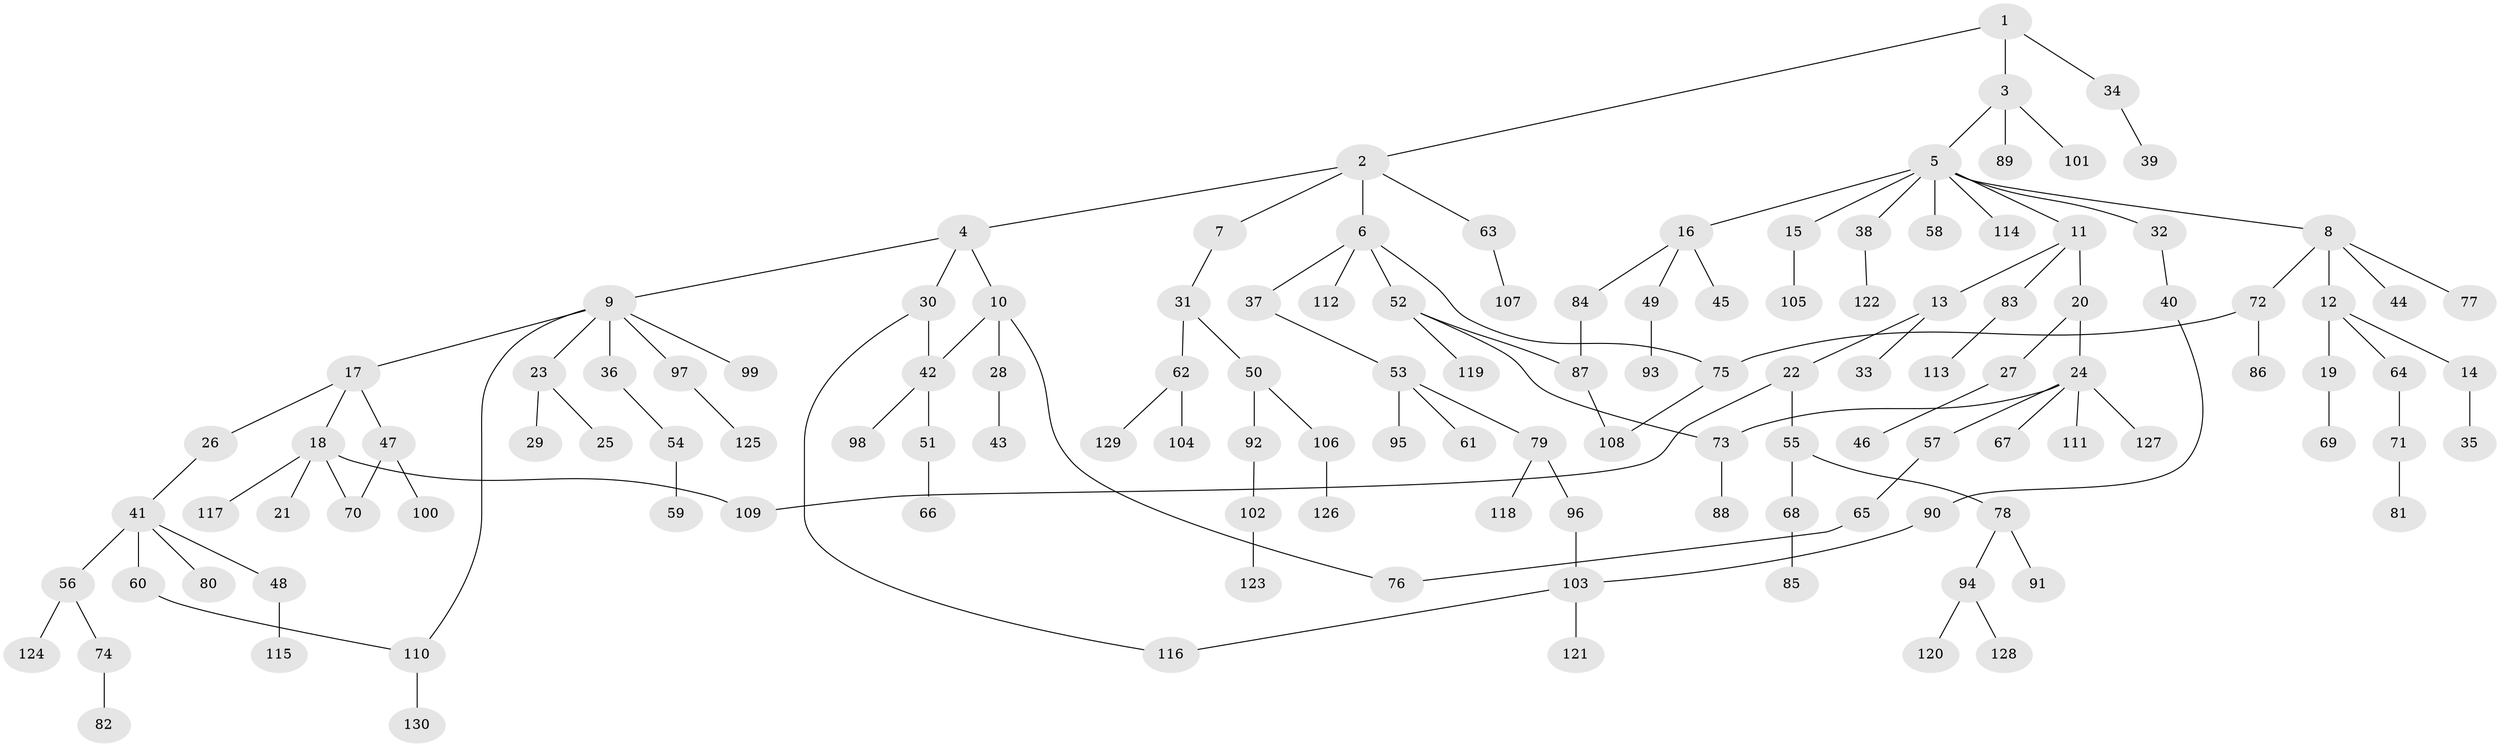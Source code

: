 // coarse degree distribution, {6: 0.024096385542168676, 3: 0.13253012048192772, 11: 0.012048192771084338, 4: 0.10843373493975904, 2: 0.24096385542168675, 7: 0.012048192771084338, 1: 0.4457831325301205, 5: 0.024096385542168676}
// Generated by graph-tools (version 1.1) at 2025/23/03/03/25 07:23:32]
// undirected, 130 vertices, 140 edges
graph export_dot {
graph [start="1"]
  node [color=gray90,style=filled];
  1;
  2;
  3;
  4;
  5;
  6;
  7;
  8;
  9;
  10;
  11;
  12;
  13;
  14;
  15;
  16;
  17;
  18;
  19;
  20;
  21;
  22;
  23;
  24;
  25;
  26;
  27;
  28;
  29;
  30;
  31;
  32;
  33;
  34;
  35;
  36;
  37;
  38;
  39;
  40;
  41;
  42;
  43;
  44;
  45;
  46;
  47;
  48;
  49;
  50;
  51;
  52;
  53;
  54;
  55;
  56;
  57;
  58;
  59;
  60;
  61;
  62;
  63;
  64;
  65;
  66;
  67;
  68;
  69;
  70;
  71;
  72;
  73;
  74;
  75;
  76;
  77;
  78;
  79;
  80;
  81;
  82;
  83;
  84;
  85;
  86;
  87;
  88;
  89;
  90;
  91;
  92;
  93;
  94;
  95;
  96;
  97;
  98;
  99;
  100;
  101;
  102;
  103;
  104;
  105;
  106;
  107;
  108;
  109;
  110;
  111;
  112;
  113;
  114;
  115;
  116;
  117;
  118;
  119;
  120;
  121;
  122;
  123;
  124;
  125;
  126;
  127;
  128;
  129;
  130;
  1 -- 2;
  1 -- 3;
  1 -- 34;
  2 -- 4;
  2 -- 6;
  2 -- 7;
  2 -- 63;
  3 -- 5;
  3 -- 89;
  3 -- 101;
  4 -- 9;
  4 -- 10;
  4 -- 30;
  5 -- 8;
  5 -- 11;
  5 -- 15;
  5 -- 16;
  5 -- 32;
  5 -- 38;
  5 -- 58;
  5 -- 114;
  6 -- 37;
  6 -- 52;
  6 -- 112;
  6 -- 75;
  7 -- 31;
  8 -- 12;
  8 -- 44;
  8 -- 72;
  8 -- 77;
  9 -- 17;
  9 -- 23;
  9 -- 36;
  9 -- 97;
  9 -- 99;
  9 -- 110;
  10 -- 28;
  10 -- 76;
  10 -- 42;
  11 -- 13;
  11 -- 20;
  11 -- 83;
  12 -- 14;
  12 -- 19;
  12 -- 64;
  13 -- 22;
  13 -- 33;
  14 -- 35;
  15 -- 105;
  16 -- 45;
  16 -- 49;
  16 -- 84;
  17 -- 18;
  17 -- 26;
  17 -- 47;
  18 -- 21;
  18 -- 70;
  18 -- 117;
  18 -- 109;
  19 -- 69;
  20 -- 24;
  20 -- 27;
  22 -- 55;
  22 -- 109;
  23 -- 25;
  23 -- 29;
  24 -- 57;
  24 -- 67;
  24 -- 111;
  24 -- 127;
  24 -- 73;
  26 -- 41;
  27 -- 46;
  28 -- 43;
  30 -- 42;
  30 -- 116;
  31 -- 50;
  31 -- 62;
  32 -- 40;
  34 -- 39;
  36 -- 54;
  37 -- 53;
  38 -- 122;
  40 -- 90;
  41 -- 48;
  41 -- 56;
  41 -- 60;
  41 -- 80;
  42 -- 51;
  42 -- 98;
  47 -- 100;
  47 -- 70;
  48 -- 115;
  49 -- 93;
  50 -- 92;
  50 -- 106;
  51 -- 66;
  52 -- 73;
  52 -- 87;
  52 -- 119;
  53 -- 61;
  53 -- 79;
  53 -- 95;
  54 -- 59;
  55 -- 68;
  55 -- 78;
  56 -- 74;
  56 -- 124;
  57 -- 65;
  60 -- 110;
  62 -- 104;
  62 -- 129;
  63 -- 107;
  64 -- 71;
  65 -- 76;
  68 -- 85;
  71 -- 81;
  72 -- 75;
  72 -- 86;
  73 -- 88;
  74 -- 82;
  75 -- 108;
  78 -- 91;
  78 -- 94;
  79 -- 96;
  79 -- 118;
  83 -- 113;
  84 -- 87;
  87 -- 108;
  90 -- 103;
  92 -- 102;
  94 -- 120;
  94 -- 128;
  96 -- 103;
  97 -- 125;
  102 -- 123;
  103 -- 116;
  103 -- 121;
  106 -- 126;
  110 -- 130;
}
